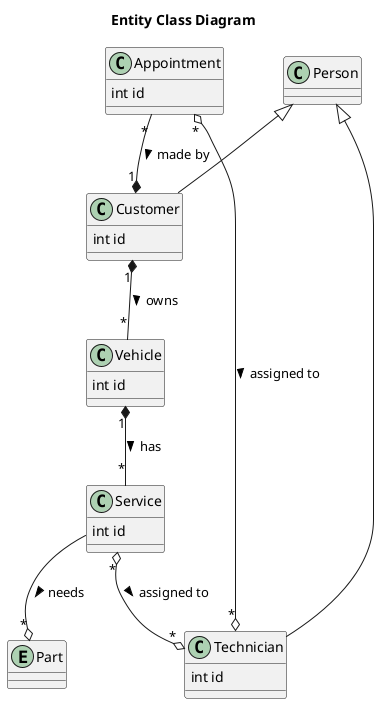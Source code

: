@startuml
'https://plantuml.com/sequence-diagram
title Entity Class Diagram
entity Part
Person <|-- Customer
Person <|-- Technician
Customer "1" *--  "*" Vehicle : owns >
Vehicle "1" *-- "*" Service : has >
Appointment "*" --* "1" Customer : made by >
Appointment "*" o--o "*" Technician : assigned to >
Service "*" o--o "*" Technician : assigned to >
Service --o "*" Part : needs >
Customer : int id
Vehicle : int id
Service : int id
Appointment : int id
Technician : int id
@enduml


